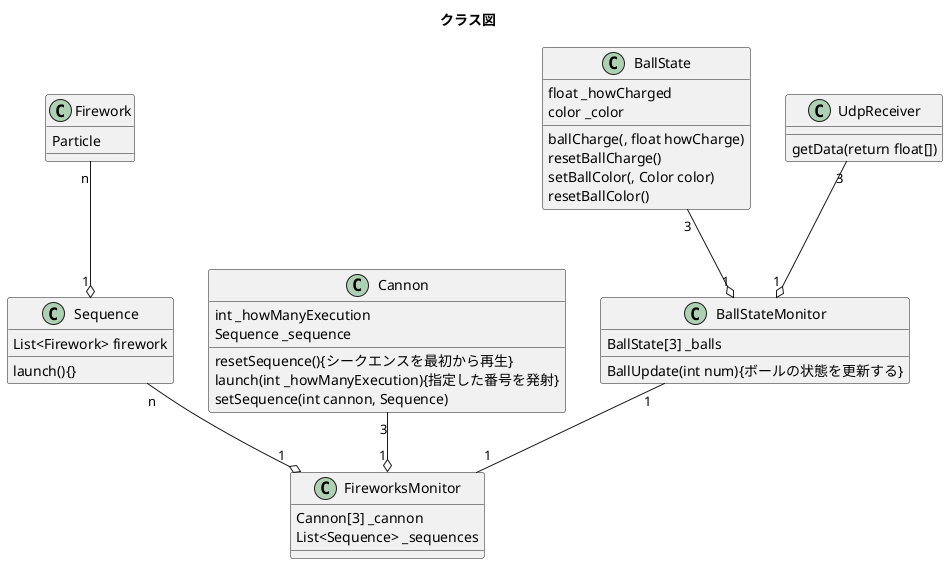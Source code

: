 @startuml

title クラス図

class Firework {
    Particle

}

class Sequence {
    List<Firework> firework

    launch(){}
}

class FireworksMonitor {
    Cannon[3] _cannon
    List<Sequence> _sequences


}

class Cannon{
    int _howManyExecution
    Sequence _sequence
    
    resetSequence(){シークエンスを最初から再生}
    launch(int _howManyExecution){指定した番号を発射}
    setSequence(int cannon, Sequence)
    
    
}

class BallStateMonitor {
    BallState[3] _balls

    BallUpdate(int num){ボールの状態を更新する}

    
}

class BallState{
    float _howCharged
    color _color

    ballCharge(, float howCharge)
    resetBallCharge()
    setBallColor(, Color color)
    resetBallColor()
}

class UdpReceiver{
    getData(return float[])

}

Firework "n" --o "1" Sequence
Sequence "n" --o "1" FireworksMonitor

BallStateMonitor "1" -- "1" FireworksMonitor

UdpReceiver "3" --o "1" BallStateMonitor
BallState "3" --o "1" BallStateMonitor
Cannon "3" --o "1" FireworksMonitor




@enduml